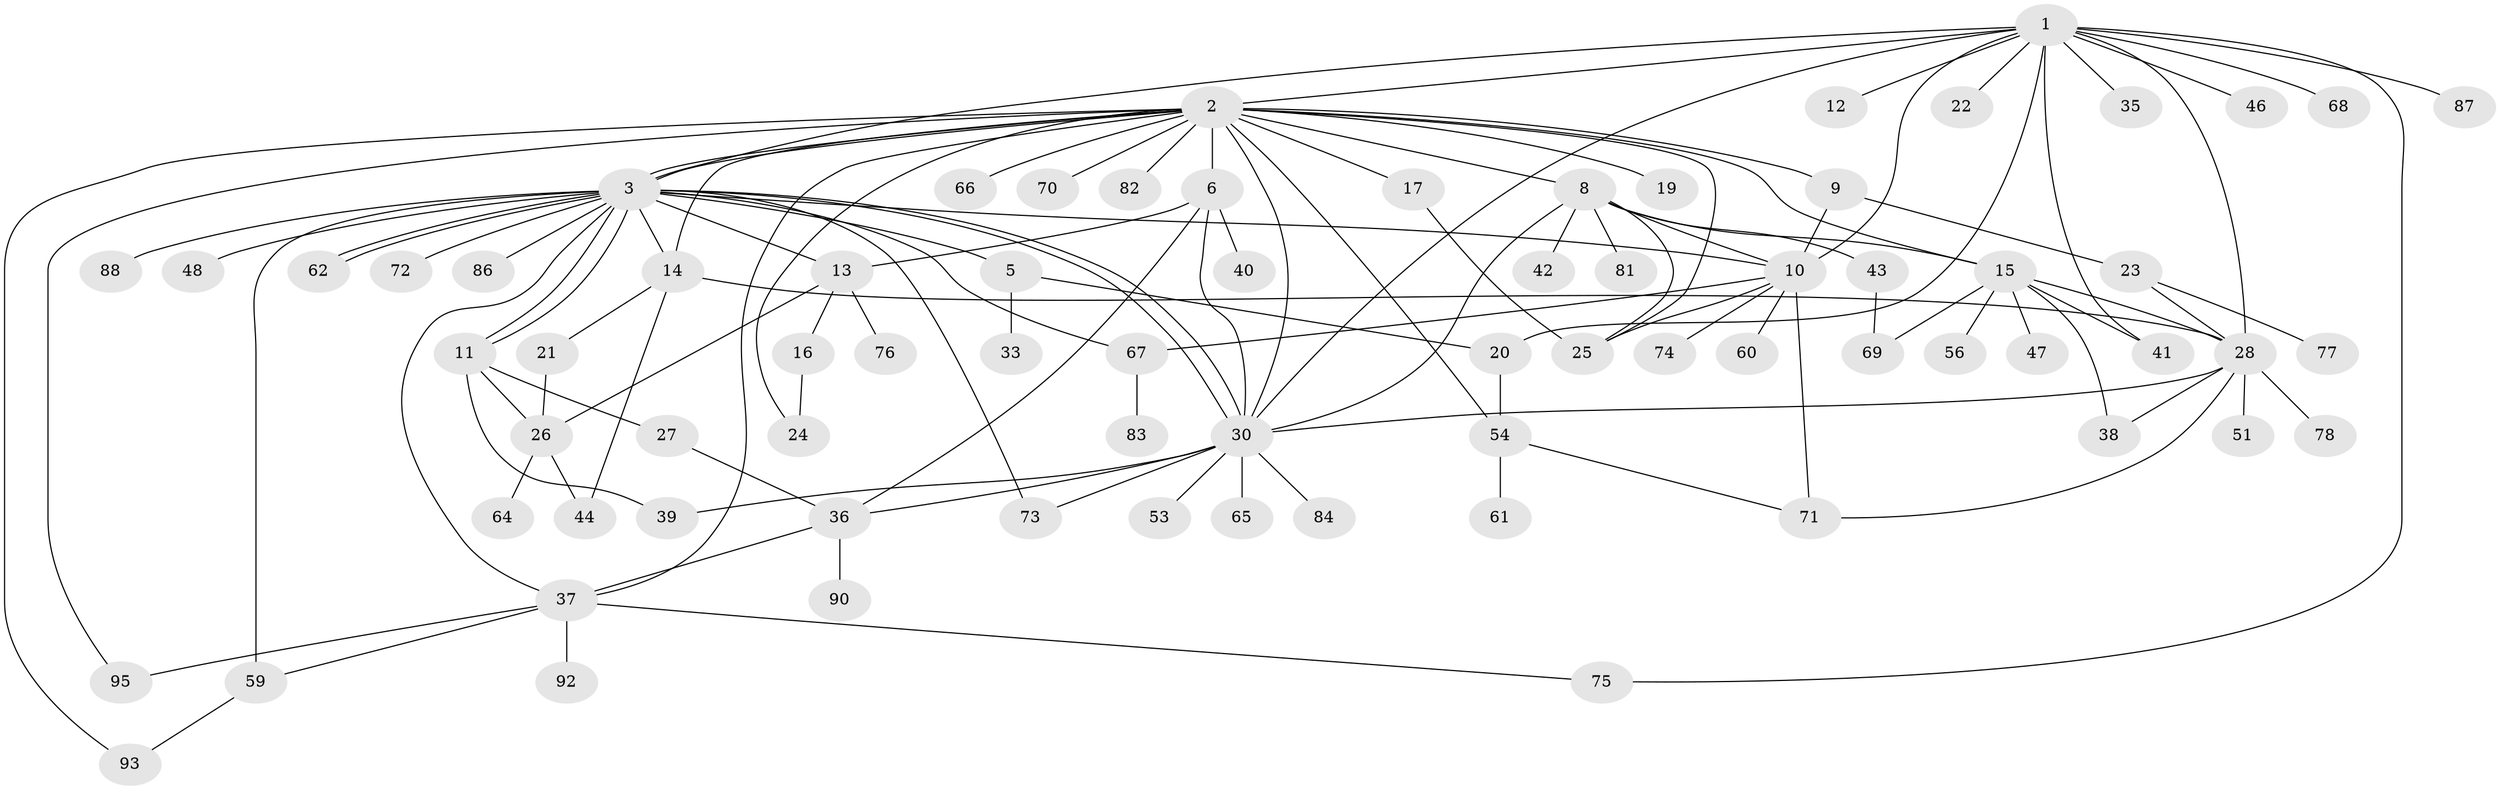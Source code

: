 // original degree distribution, {13: 0.021052631578947368, 12: 0.010526315789473684, 21: 0.010526315789473684, 15: 0.010526315789473684, 4: 0.06315789473684211, 5: 0.031578947368421054, 3: 0.12631578947368421, 9: 0.010526315789473684, 7: 0.010526315789473684, 1: 0.4105263157894737, 10: 0.021052631578947368, 2: 0.24210526315789474, 6: 0.031578947368421054}
// Generated by graph-tools (version 1.1) at 2025/11/02/27/25 16:11:09]
// undirected, 74 vertices, 117 edges
graph export_dot {
graph [start="1"]
  node [color=gray90,style=filled];
  1 [super="+7"];
  2 [super="+4"];
  3 [super="+58"];
  5 [super="+18"];
  6 [super="+91"];
  8 [super="+31"];
  9;
  10 [super="+55"];
  11;
  12;
  13;
  14 [super="+32"];
  15 [super="+34"];
  16;
  17;
  19;
  20;
  21;
  22;
  23;
  24;
  25 [super="+63"];
  26 [super="+49"];
  27;
  28 [super="+29"];
  30 [super="+89"];
  33 [super="+50"];
  35;
  36 [super="+85"];
  37 [super="+45"];
  38 [super="+80"];
  39 [super="+94"];
  40;
  41;
  42;
  43 [super="+52"];
  44;
  46;
  47;
  48;
  51;
  53;
  54 [super="+57"];
  56;
  59;
  60;
  61;
  62;
  64;
  65;
  66;
  67;
  68;
  69;
  70;
  71;
  72;
  73 [super="+79"];
  74;
  75;
  76;
  77;
  78;
  81;
  82;
  83;
  84;
  86;
  87;
  88;
  90;
  92;
  93;
  95;
  1 -- 2;
  1 -- 3;
  1 -- 12;
  1 -- 20;
  1 -- 22;
  1 -- 35;
  1 -- 41;
  1 -- 46;
  1 -- 68;
  1 -- 87;
  1 -- 30;
  1 -- 10;
  1 -- 75;
  1 -- 28;
  2 -- 3;
  2 -- 3;
  2 -- 6 [weight=2];
  2 -- 19;
  2 -- 24;
  2 -- 37;
  2 -- 82;
  2 -- 93;
  2 -- 95;
  2 -- 66;
  2 -- 70;
  2 -- 8;
  2 -- 9;
  2 -- 14;
  2 -- 15;
  2 -- 17;
  2 -- 25;
  2 -- 30;
  2 -- 54;
  3 -- 5;
  3 -- 10;
  3 -- 11;
  3 -- 11;
  3 -- 13;
  3 -- 14;
  3 -- 30;
  3 -- 30;
  3 -- 37;
  3 -- 48;
  3 -- 59;
  3 -- 62;
  3 -- 62;
  3 -- 67;
  3 -- 72;
  3 -- 86;
  3 -- 88;
  3 -- 73;
  5 -- 20;
  5 -- 33;
  6 -- 30;
  6 -- 36;
  6 -- 40;
  6 -- 13;
  8 -- 15;
  8 -- 25;
  8 -- 42;
  8 -- 43;
  8 -- 81;
  8 -- 10;
  8 -- 30;
  9 -- 10;
  9 -- 23;
  10 -- 25;
  10 -- 60;
  10 -- 71;
  10 -- 74;
  10 -- 67;
  11 -- 26;
  11 -- 27;
  11 -- 39;
  13 -- 16;
  13 -- 26;
  13 -- 76;
  14 -- 21;
  14 -- 28;
  14 -- 44;
  15 -- 38;
  15 -- 41;
  15 -- 47;
  15 -- 56;
  15 -- 69;
  15 -- 28;
  16 -- 24;
  17 -- 25;
  20 -- 54 [weight=2];
  21 -- 26;
  23 -- 77;
  23 -- 28;
  26 -- 44;
  26 -- 64;
  27 -- 36;
  28 -- 71;
  28 -- 78;
  28 -- 51;
  28 -- 30;
  28 -- 38;
  30 -- 36;
  30 -- 39;
  30 -- 53;
  30 -- 65;
  30 -- 73;
  30 -- 84;
  36 -- 90;
  36 -- 37;
  37 -- 59;
  37 -- 75;
  37 -- 95;
  37 -- 92;
  43 -- 69;
  54 -- 61;
  54 -- 71;
  59 -- 93;
  67 -- 83;
}
